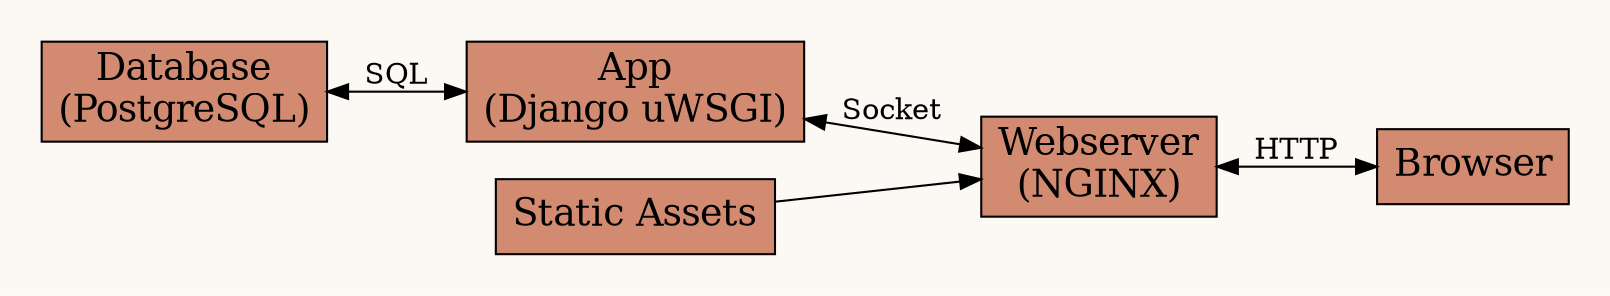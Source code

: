 digraph Application {
    bgcolor = "#fcf9f4";
    rankdir = LR;
    node[shape=box, fontsize=18, style=filled, fillcolor="#d28b71"];

    subgraph clusterClient {
        style = invis;
        browser [label="Browser"];
    };
    subgraph clusterServer {
        bgcolor = "#f5eeeb";
        style = invis;
        app [label="App\n(Django uWSGI)"];
        database [label="Database\n(PostgreSQL)"];
        assets [label="Static Assets"];
        webserver [label="Webserver\n(NGINX)"];
    };

    database -> app [label="SQL", dir="both"];
    app -> webserver [label="Socket", dir="both"];
    assets -> webserver;
    webserver -> browser [label="HTTP", dir="both"];
}
